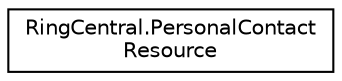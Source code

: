 digraph "Graphical Class Hierarchy"
{
 // LATEX_PDF_SIZE
  edge [fontname="Helvetica",fontsize="10",labelfontname="Helvetica",labelfontsize="10"];
  node [fontname="Helvetica",fontsize="10",shape=record];
  rankdir="LR";
  Node0 [label="RingCentral.PersonalContact\lResource",height=0.2,width=0.4,color="black", fillcolor="white", style="filled",URL="$classRingCentral_1_1PersonalContactResource.html",tooltip=" "];
}
